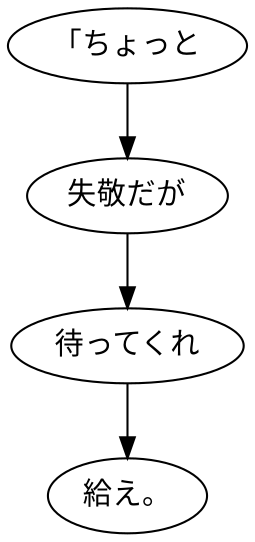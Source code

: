 digraph graph1115 {
	node0 [label="「ちょっと"];
	node1 [label="失敬だが"];
	node2 [label="待ってくれ"];
	node3 [label="給え。"];
	node0 -> node1;
	node1 -> node2;
	node2 -> node3;
}
